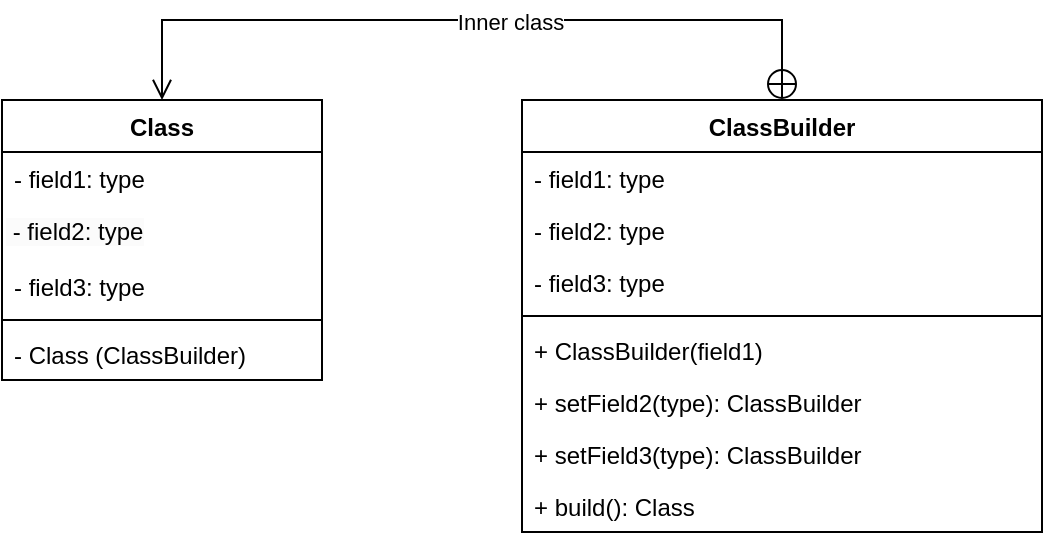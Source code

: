 <mxfile version="21.6.8" type="device">
  <diagram name="Страница — 1" id="NqUXDgZpZe4a2PfP9cME">
    <mxGraphModel dx="1050" dy="629" grid="1" gridSize="10" guides="1" tooltips="1" connect="1" arrows="1" fold="1" page="1" pageScale="1" pageWidth="827" pageHeight="1169" math="0" shadow="0">
      <root>
        <mxCell id="0" />
        <mxCell id="1" parent="0" />
        <mxCell id="6sc8MHOsGYcPA4XiPa4a-1" value="Class" style="swimlane;fontStyle=1;align=center;verticalAlign=top;childLayout=stackLayout;horizontal=1;startSize=26;horizontalStack=0;resizeParent=1;resizeParentMax=0;resizeLast=0;collapsible=1;marginBottom=0;whiteSpace=wrap;html=1;" vertex="1" parent="1">
          <mxGeometry x="120" y="120" width="160" height="140" as="geometry" />
        </mxCell>
        <mxCell id="6sc8MHOsGYcPA4XiPa4a-15" value="- field1: type" style="text;strokeColor=none;fillColor=none;align=left;verticalAlign=top;spacingLeft=4;spacingRight=4;overflow=hidden;rotatable=0;points=[[0,0.5],[1,0.5]];portConstraint=eastwest;whiteSpace=wrap;html=1;" vertex="1" parent="6sc8MHOsGYcPA4XiPa4a-1">
          <mxGeometry y="26" width="160" height="26" as="geometry" />
        </mxCell>
        <mxCell id="6sc8MHOsGYcPA4XiPa4a-16" value="&lt;span style=&quot;color: rgb(0, 0, 0); font-family: Helvetica; font-size: 12px; font-style: normal; font-variant-ligatures: normal; font-variant-caps: normal; font-weight: 400; letter-spacing: normal; orphans: 2; text-align: left; text-indent: 0px; text-transform: none; widows: 2; word-spacing: 0px; -webkit-text-stroke-width: 0px; background-color: rgb(251, 251, 251); text-decoration-thickness: initial; text-decoration-style: initial; text-decoration-color: initial; float: none; display: inline !important;&quot;&gt;&amp;nbsp;- field2: type&lt;/span&gt;" style="text;whiteSpace=wrap;html=1;" vertex="1" parent="6sc8MHOsGYcPA4XiPa4a-1">
          <mxGeometry y="52" width="160" height="28" as="geometry" />
        </mxCell>
        <mxCell id="6sc8MHOsGYcPA4XiPa4a-2" value="- field3: type" style="text;strokeColor=none;fillColor=none;align=left;verticalAlign=top;spacingLeft=4;spacingRight=4;overflow=hidden;rotatable=0;points=[[0,0.5],[1,0.5]];portConstraint=eastwest;whiteSpace=wrap;html=1;" vertex="1" parent="6sc8MHOsGYcPA4XiPa4a-1">
          <mxGeometry y="80" width="160" height="26" as="geometry" />
        </mxCell>
        <mxCell id="6sc8MHOsGYcPA4XiPa4a-3" value="" style="line;strokeWidth=1;fillColor=none;align=left;verticalAlign=middle;spacingTop=-1;spacingLeft=3;spacingRight=3;rotatable=0;labelPosition=right;points=[];portConstraint=eastwest;strokeColor=inherit;" vertex="1" parent="6sc8MHOsGYcPA4XiPa4a-1">
          <mxGeometry y="106" width="160" height="8" as="geometry" />
        </mxCell>
        <mxCell id="6sc8MHOsGYcPA4XiPa4a-4" value="- Class (ClassBuilder)" style="text;strokeColor=none;fillColor=none;align=left;verticalAlign=top;spacingLeft=4;spacingRight=4;overflow=hidden;rotatable=0;points=[[0,0.5],[1,0.5]];portConstraint=eastwest;whiteSpace=wrap;html=1;" vertex="1" parent="6sc8MHOsGYcPA4XiPa4a-1">
          <mxGeometry y="114" width="160" height="26" as="geometry" />
        </mxCell>
        <mxCell id="6sc8MHOsGYcPA4XiPa4a-5" value="ClassBuilder" style="swimlane;fontStyle=1;align=center;verticalAlign=top;childLayout=stackLayout;horizontal=1;startSize=26;horizontalStack=0;resizeParent=1;resizeParentMax=0;resizeLast=0;collapsible=1;marginBottom=0;whiteSpace=wrap;html=1;" vertex="1" parent="1">
          <mxGeometry x="380" y="120" width="260" height="216" as="geometry" />
        </mxCell>
        <mxCell id="6sc8MHOsGYcPA4XiPa4a-6" value="- field1: type" style="text;strokeColor=none;fillColor=none;align=left;verticalAlign=top;spacingLeft=4;spacingRight=4;overflow=hidden;rotatable=0;points=[[0,0.5],[1,0.5]];portConstraint=eastwest;whiteSpace=wrap;html=1;" vertex="1" parent="6sc8MHOsGYcPA4XiPa4a-5">
          <mxGeometry y="26" width="260" height="26" as="geometry" />
        </mxCell>
        <mxCell id="6sc8MHOsGYcPA4XiPa4a-17" value="- field2: type" style="text;strokeColor=none;fillColor=none;align=left;verticalAlign=top;spacingLeft=4;spacingRight=4;overflow=hidden;rotatable=0;points=[[0,0.5],[1,0.5]];portConstraint=eastwest;whiteSpace=wrap;html=1;" vertex="1" parent="6sc8MHOsGYcPA4XiPa4a-5">
          <mxGeometry y="52" width="260" height="26" as="geometry" />
        </mxCell>
        <mxCell id="6sc8MHOsGYcPA4XiPa4a-18" value="- field3: type" style="text;strokeColor=none;fillColor=none;align=left;verticalAlign=top;spacingLeft=4;spacingRight=4;overflow=hidden;rotatable=0;points=[[0,0.5],[1,0.5]];portConstraint=eastwest;whiteSpace=wrap;html=1;" vertex="1" parent="6sc8MHOsGYcPA4XiPa4a-5">
          <mxGeometry y="78" width="260" height="26" as="geometry" />
        </mxCell>
        <mxCell id="6sc8MHOsGYcPA4XiPa4a-7" value="" style="line;strokeWidth=1;fillColor=none;align=left;verticalAlign=middle;spacingTop=-1;spacingLeft=3;spacingRight=3;rotatable=0;labelPosition=right;points=[];portConstraint=eastwest;strokeColor=inherit;" vertex="1" parent="6sc8MHOsGYcPA4XiPa4a-5">
          <mxGeometry y="104" width="260" height="8" as="geometry" />
        </mxCell>
        <mxCell id="6sc8MHOsGYcPA4XiPa4a-8" value="+ ClassBuilder(field1)" style="text;strokeColor=none;fillColor=none;align=left;verticalAlign=top;spacingLeft=4;spacingRight=4;overflow=hidden;rotatable=0;points=[[0,0.5],[1,0.5]];portConstraint=eastwest;whiteSpace=wrap;html=1;" vertex="1" parent="6sc8MHOsGYcPA4XiPa4a-5">
          <mxGeometry y="112" width="260" height="26" as="geometry" />
        </mxCell>
        <mxCell id="6sc8MHOsGYcPA4XiPa4a-19" value="+ setField2(type): ClassBuilder" style="text;strokeColor=none;fillColor=none;align=left;verticalAlign=top;spacingLeft=4;spacingRight=4;overflow=hidden;rotatable=0;points=[[0,0.5],[1,0.5]];portConstraint=eastwest;whiteSpace=wrap;html=1;" vertex="1" parent="6sc8MHOsGYcPA4XiPa4a-5">
          <mxGeometry y="138" width="260" height="26" as="geometry" />
        </mxCell>
        <mxCell id="6sc8MHOsGYcPA4XiPa4a-21" value="+ setField3(type): ClassBuilder" style="text;strokeColor=none;fillColor=none;align=left;verticalAlign=top;spacingLeft=4;spacingRight=4;overflow=hidden;rotatable=0;points=[[0,0.5],[1,0.5]];portConstraint=eastwest;whiteSpace=wrap;html=1;" vertex="1" parent="6sc8MHOsGYcPA4XiPa4a-5">
          <mxGeometry y="164" width="260" height="26" as="geometry" />
        </mxCell>
        <mxCell id="6sc8MHOsGYcPA4XiPa4a-22" value="+ build(): Class" style="text;strokeColor=none;fillColor=none;align=left;verticalAlign=top;spacingLeft=4;spacingRight=4;overflow=hidden;rotatable=0;points=[[0,0.5],[1,0.5]];portConstraint=eastwest;whiteSpace=wrap;html=1;" vertex="1" parent="6sc8MHOsGYcPA4XiPa4a-5">
          <mxGeometry y="190" width="260" height="26" as="geometry" />
        </mxCell>
        <mxCell id="6sc8MHOsGYcPA4XiPa4a-9" value="" style="endArrow=open;startArrow=circlePlus;endFill=0;startFill=0;endSize=8;html=1;rounded=0;entryX=0.5;entryY=0;entryDx=0;entryDy=0;exitX=0.5;exitY=0;exitDx=0;exitDy=0;" edge="1" parent="1" source="6sc8MHOsGYcPA4XiPa4a-5" target="6sc8MHOsGYcPA4XiPa4a-1">
          <mxGeometry width="160" relative="1" as="geometry">
            <mxPoint x="110" y="80" as="sourcePoint" />
            <mxPoint x="500" y="230" as="targetPoint" />
            <Array as="points">
              <mxPoint x="510" y="80" />
              <mxPoint x="350" y="80" />
              <mxPoint x="200" y="80" />
            </Array>
          </mxGeometry>
        </mxCell>
        <mxCell id="6sc8MHOsGYcPA4XiPa4a-10" value="Inner class" style="edgeLabel;html=1;align=center;verticalAlign=middle;resizable=0;points=[];" vertex="1" connectable="0" parent="6sc8MHOsGYcPA4XiPa4a-9">
          <mxGeometry x="-0.097" y="1" relative="1" as="geometry">
            <mxPoint as="offset" />
          </mxGeometry>
        </mxCell>
      </root>
    </mxGraphModel>
  </diagram>
</mxfile>

